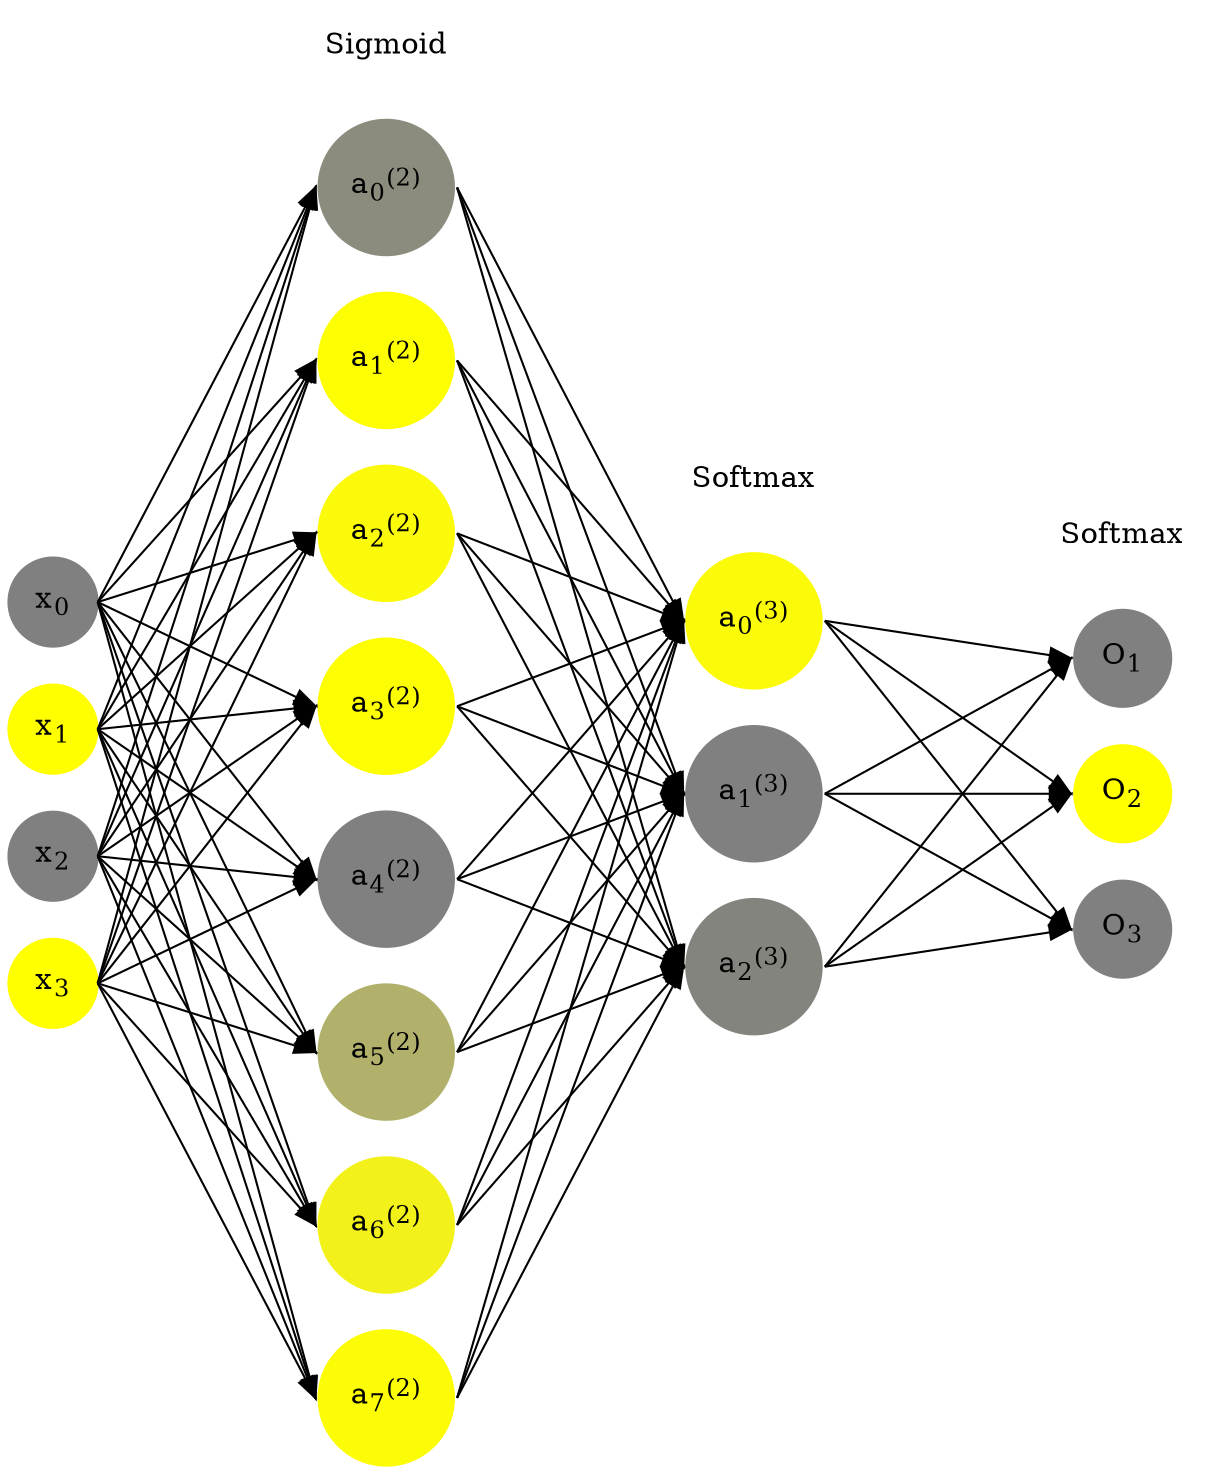 digraph G {
	rankdir = LR;
	splines=false;
	edge[style=invis];
	ranksep= 1.4;
	{
	node [shape=circle, color="0.1667, 0.0, 0.5", style=filled, fillcolor="0.1667, 0.0, 0.5"];
	x0 [label=<x<sub>0</sub>>];
	}
	{
	node [shape=circle, color="0.1667, 1.0, 1.0", style=filled, fillcolor="0.1667, 1.0, 1.0"];
	x1 [label=<x<sub>1</sub>>];
	}
	{
	node [shape=circle, color="0.1667, 0.0, 0.5", style=filled, fillcolor="0.1667, 0.0, 0.5"];
	x2 [label=<x<sub>2</sub>>];
	}
	{
	node [shape=circle, color="0.1667, 1.0, 1.0", style=filled, fillcolor="0.1667, 1.0, 1.0"];
	x3 [label=<x<sub>3</sub>>];
	}
	{
	node [shape=circle, color="0.1667, 0.097139, 0.548570", style=filled, fillcolor="0.1667, 0.097139, 0.548570"];
	a02 [label=<a<sub>0</sub><sup>(2)</sup>>];
	}
	{
	node [shape=circle, color="0.1667, 0.986789, 0.993395", style=filled, fillcolor="0.1667, 0.986789, 0.993395"];
	a12 [label=<a<sub>1</sub><sup>(2)</sup>>];
	}
	{
	node [shape=circle, color="0.1667, 0.957650, 0.978825", style=filled, fillcolor="0.1667, 0.957650, 0.978825"];
	a22 [label=<a<sub>2</sub><sup>(2)</sup>>];
	}
	{
	node [shape=circle, color="0.1667, 0.987439, 0.993719", style=filled, fillcolor="0.1667, 0.987439, 0.993719"];
	a32 [label=<a<sub>3</sub><sup>(2)</sup>>];
	}
	{
	node [shape=circle, color="0.1667, 0.000855, 0.500428", style=filled, fillcolor="0.1667, 0.000855, 0.500428"];
	a42 [label=<a<sub>4</sub><sup>(2)</sup>>];
	}
	{
	node [shape=circle, color="0.1667, 0.388629, 0.694314", style=filled, fillcolor="0.1667, 0.388629, 0.694314"];
	a52 [label=<a<sub>5</sub><sup>(2)</sup>>];
	}
	{
	node [shape=circle, color="0.1667, 0.892599, 0.946300", style=filled, fillcolor="0.1667, 0.892599, 0.946300"];
	a62 [label=<a<sub>6</sub><sup>(2)</sup>>];
	}
	{
	node [shape=circle, color="0.1667, 0.974776, 0.987388", style=filled, fillcolor="0.1667, 0.974776, 0.987388"];
	a72 [label=<a<sub>7</sub><sup>(2)</sup>>];
	}
	{
	node [shape=circle, color="0.1667, 0.963728, 0.981864", style=filled, fillcolor="0.1667, 0.963728, 0.981864"];
	a03 [label=<a<sub>0</sub><sup>(3)</sup>>];
	}
	{
	node [shape=circle, color="0.1667, 0.000000, 0.500000", style=filled, fillcolor="0.1667, 0.000000, 0.500000"];
	a13 [label=<a<sub>1</sub><sup>(3)</sup>>];
	}
	{
	node [shape=circle, color="0.1667, 0.036272, 0.518136", style=filled, fillcolor="0.1667, 0.036272, 0.518136"];
	a23 [label=<a<sub>2</sub><sup>(3)</sup>>];
	}
	{
	node [shape=circle, color="0.1667, 0.0, 0.5", style=filled, fillcolor="0.1667, 0.0, 0.5"];
	O1 [label=<O<sub>1</sub>>];
	}
	{
	node [shape=circle, color="0.1667, 1.0, 1.0", style=filled, fillcolor="0.1667, 1.0, 1.0"];
	O2 [label=<O<sub>2</sub>>];
	}
	{
	node [shape=circle, color="0.1667, 0.0, 0.5", style=filled, fillcolor="0.1667, 0.0, 0.5"];
	O3 [label=<O<sub>3</sub>>];
	}
	{
	rank=same;
	x0->x1->x2->x3;
	}
	{
	rank=same;
	a02->a12->a22->a32->a42->a52->a62->a72;
	}
	{
	rank=same;
	a03->a13->a23;
	}
	{
	rank=same;
	O1->O2->O3;
	}
	l1 [shape=plaintext,label="Sigmoid"];
	l1->a02;
	{rank=same; l1;a02};
	l2 [shape=plaintext,label="Softmax"];
	l2->a03;
	{rank=same; l2;a03};
	l3 [shape=plaintext,label="Softmax"];
	l3->O1;
	{rank=same; l3;O1};
edge[style=solid, tailport=e, headport=w];
	{x0;x1;x2;x3} -> {a02;a12;a22;a32;a42;a52;a62;a72};
	{a02;a12;a22;a32;a42;a52;a62;a72} -> {a03;a13;a23};
	{a03;a13;a23} -> {O1,O2,O3};
}